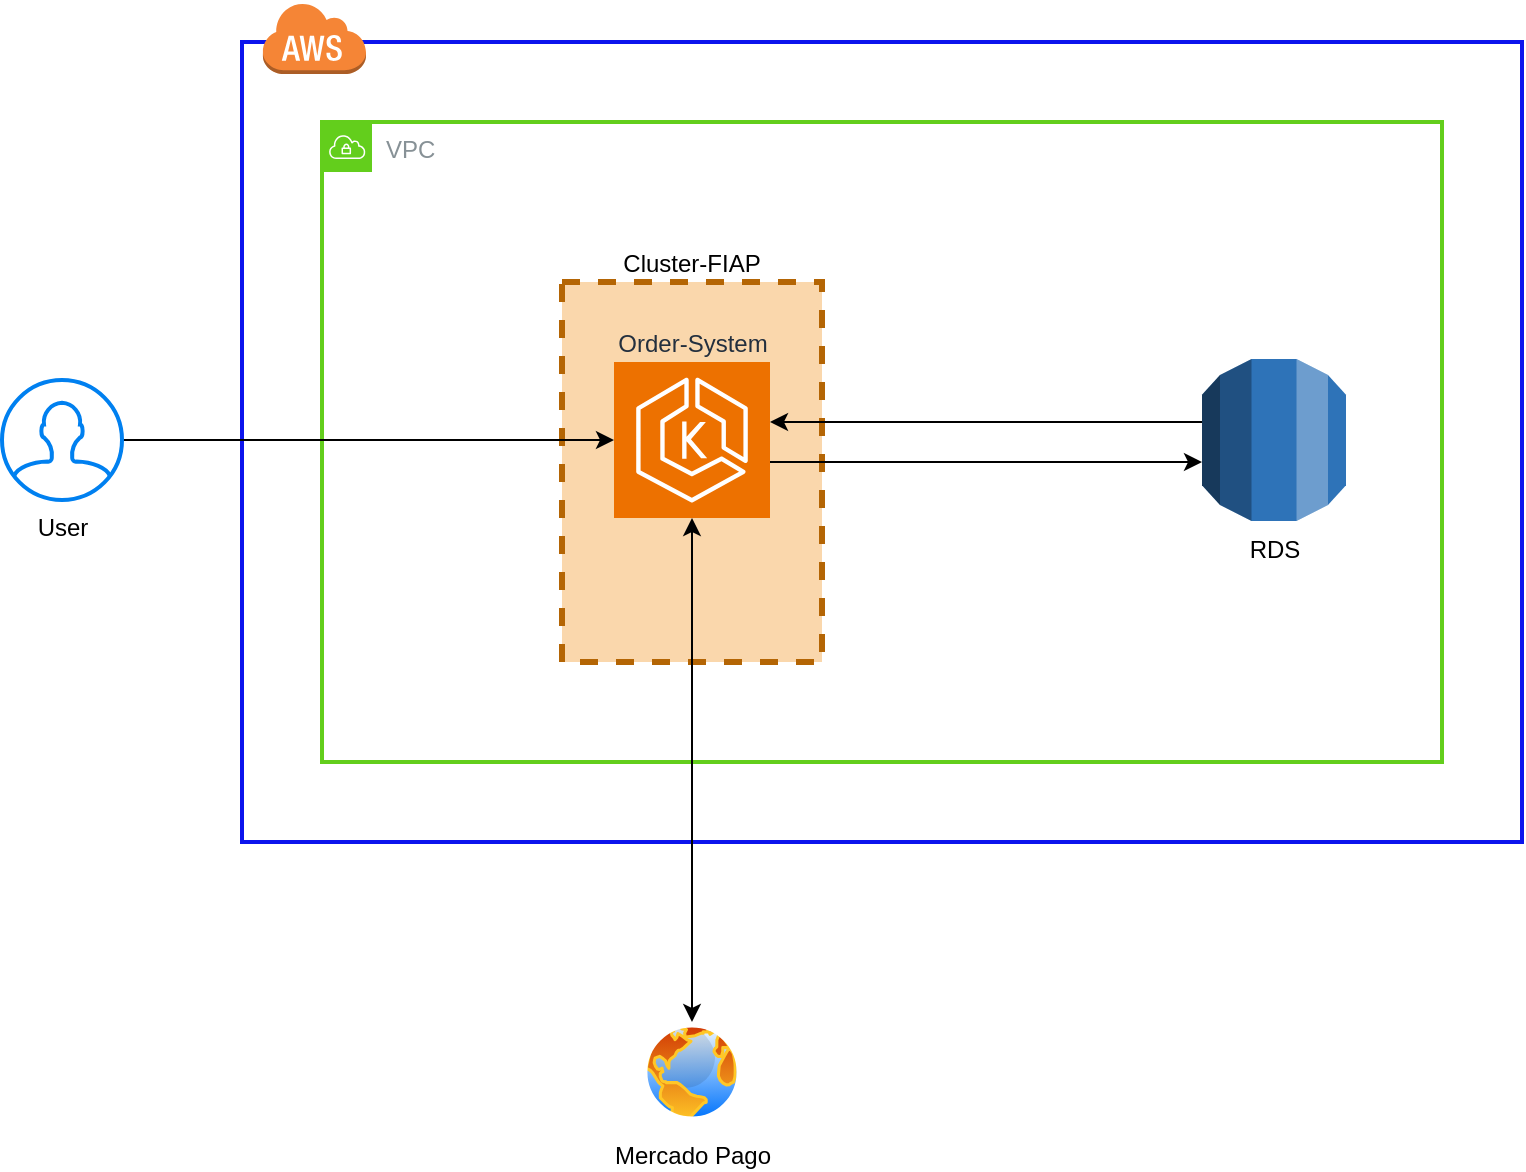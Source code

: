 <mxfile>
    <diagram name="Page-1" id="0ldKek-iU02jKfbiF2tF">
        <mxGraphModel dx="920" dy="815" grid="1" gridSize="10" guides="1" tooltips="1" connect="1" arrows="1" fold="1" page="1" pageScale="1" pageWidth="850" pageHeight="1100" math="0" shadow="0">
            <root>
                <mxCell id="0"/>
                <mxCell id="1" parent="0"/>
                <mxCell id="_2ixU3wgtDf2_42zTylj-5" value="" style="rounded=0;whiteSpace=wrap;html=1;fillColor=none;strokeColor=#0c14ed;strokeWidth=2;" parent="1" vertex="1">
                    <mxGeometry x="120" y="200" width="640" height="400" as="geometry"/>
                </mxCell>
                <mxCell id="_2ixU3wgtDf2_42zTylj-11" value="VPC" style="sketch=0;outlineConnect=0;gradientColor=none;html=1;whiteSpace=wrap;fontSize=12;fontStyle=0;shape=mxgraph.aws4.group;grIcon=mxgraph.aws4.group_vpc;strokeColor=#63ce1c;fillColor=none;verticalAlign=top;align=left;spacingLeft=30;fontColor=#879196;dashed=0;strokeWidth=2;" parent="1" vertex="1">
                    <mxGeometry x="160" y="240" width="560" height="320" as="geometry"/>
                </mxCell>
                <mxCell id="_2ixU3wgtDf2_42zTylj-3" value="" style="dashed=0;html=1;shape=mxgraph.aws3.cloud;fillColor=#F58536;gradientColor=none;dashed=0;strokeColor=default;" parent="1" vertex="1">
                    <mxGeometry x="130" y="180" width="52" height="36" as="geometry"/>
                </mxCell>
                <mxCell id="_2ixU3wgtDf2_42zTylj-8" value="Cluster-FIAP" style="rounded=0;whiteSpace=wrap;html=1;fillColor=#fad7ac;strokeColor=#b46504;labelPosition=center;verticalLabelPosition=top;align=center;verticalAlign=bottom;dashed=1;strokeWidth=3;" parent="1" vertex="1">
                    <mxGeometry x="280" y="320" width="130" height="190" as="geometry"/>
                </mxCell>
                <mxCell id="_2ixU3wgtDf2_42zTylj-18" style="edgeStyle=orthogonalEdgeStyle;rounded=0;orthogonalLoop=1;jettySize=auto;html=1;" parent="1" source="_2ixU3wgtDf2_42zTylj-9" target="_2ixU3wgtDf2_42zTylj-6" edge="1">
                    <mxGeometry relative="1" as="geometry">
                        <Array as="points">
                            <mxPoint x="490" y="390"/>
                            <mxPoint x="490" y="390"/>
                        </Array>
                    </mxGeometry>
                </mxCell>
                <mxCell id="_2ixU3wgtDf2_42zTylj-9" value="RDS" style="outlineConnect=0;dashed=0;verticalLabelPosition=bottom;verticalAlign=top;align=center;html=1;shape=mxgraph.aws3.rds;fillColor=#2E73B8;gradientColor=none;" parent="1" vertex="1">
                    <mxGeometry x="600" y="358.5" width="72" height="81" as="geometry"/>
                </mxCell>
                <mxCell id="_2ixU3wgtDf2_42zTylj-13" value="Mercado Pago" style="image;aspect=fixed;perimeter=ellipsePerimeter;html=1;align=center;shadow=0;dashed=0;spacingTop=3;image=img/lib/active_directory/internet_globe.svg;" parent="1" vertex="1">
                    <mxGeometry x="320" y="690" width="50" height="50" as="geometry"/>
                </mxCell>
                <mxCell id="_2ixU3wgtDf2_42zTylj-15" style="edgeStyle=orthogonalEdgeStyle;rounded=0;orthogonalLoop=1;jettySize=auto;html=1;entryX=0.5;entryY=0;entryDx=0;entryDy=0;startArrow=classic;startFill=1;" parent="1" source="_2ixU3wgtDf2_42zTylj-6" target="_2ixU3wgtDf2_42zTylj-13" edge="1">
                    <mxGeometry relative="1" as="geometry"/>
                </mxCell>
                <mxCell id="_2ixU3wgtDf2_42zTylj-17" style="edgeStyle=orthogonalEdgeStyle;rounded=0;orthogonalLoop=1;jettySize=auto;html=1;" parent="1" source="_2ixU3wgtDf2_42zTylj-6" target="_2ixU3wgtDf2_42zTylj-9" edge="1">
                    <mxGeometry relative="1" as="geometry">
                        <Array as="points">
                            <mxPoint x="550" y="410"/>
                            <mxPoint x="550" y="410"/>
                        </Array>
                    </mxGeometry>
                </mxCell>
                <mxCell id="_2ixU3wgtDf2_42zTylj-6" value="Order-System" style="sketch=0;points=[[0,0,0],[0.25,0,0],[0.5,0,0],[0.75,0,0],[1,0,0],[0,1,0],[0.25,1,0],[0.5,1,0],[0.75,1,0],[1,1,0],[0,0.25,0],[0,0.5,0],[0,0.75,0],[1,0.25,0],[1,0.5,0],[1,0.75,0]];outlineConnect=0;fontColor=#232F3E;fillColor=#ED7100;strokeColor=#ffffff;dashed=0;verticalLabelPosition=top;verticalAlign=bottom;align=center;html=1;fontSize=12;fontStyle=0;aspect=fixed;shape=mxgraph.aws4.resourceIcon;resIcon=mxgraph.aws4.eks;labelPosition=center;" parent="1" vertex="1">
                    <mxGeometry x="306" y="360" width="78" height="78" as="geometry"/>
                </mxCell>
                <mxCell id="_2ixU3wgtDf2_42zTylj-24" style="edgeStyle=orthogonalEdgeStyle;rounded=0;orthogonalLoop=1;jettySize=auto;html=1;" parent="1" source="_2ixU3wgtDf2_42zTylj-19" target="_2ixU3wgtDf2_42zTylj-6" edge="1">
                    <mxGeometry relative="1" as="geometry"/>
                </mxCell>
                <mxCell id="_2ixU3wgtDf2_42zTylj-19" value="User" style="html=1;verticalLabelPosition=bottom;align=center;labelBackgroundColor=none;verticalAlign=top;strokeWidth=2;strokeColor=#0080F0;shadow=0;dashed=0;shape=mxgraph.ios7.icons.user;" parent="1" vertex="1">
                    <mxGeometry y="369" width="60" height="60" as="geometry"/>
                </mxCell>
            </root>
        </mxGraphModel>
    </diagram>
</mxfile>